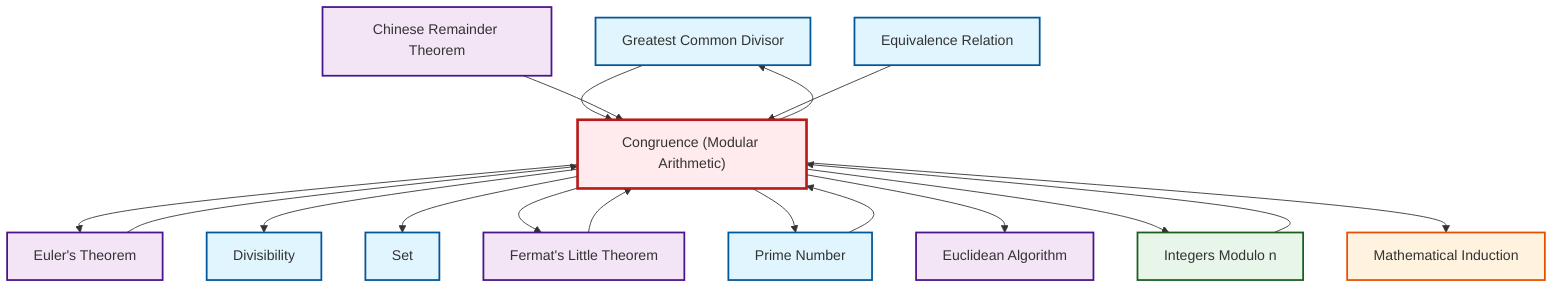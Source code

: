 graph TD
    classDef definition fill:#e1f5fe,stroke:#01579b,stroke-width:2px
    classDef theorem fill:#f3e5f5,stroke:#4a148c,stroke-width:2px
    classDef axiom fill:#fff3e0,stroke:#e65100,stroke-width:2px
    classDef example fill:#e8f5e9,stroke:#1b5e20,stroke-width:2px
    classDef current fill:#ffebee,stroke:#b71c1c,stroke-width:3px
    def-divisibility["Divisibility"]:::definition
    def-gcd["Greatest Common Divisor"]:::definition
    thm-euclidean-algorithm["Euclidean Algorithm"]:::theorem
    ex-quotient-integers-mod-n["Integers Modulo n"]:::example
    thm-euler["Euler's Theorem"]:::theorem
    def-equivalence-relation["Equivalence Relation"]:::definition
    def-congruence["Congruence (Modular Arithmetic)"]:::definition
    thm-fermat-little["Fermat's Little Theorem"]:::theorem
    def-set["Set"]:::definition
    ax-induction["Mathematical Induction"]:::axiom
    def-prime["Prime Number"]:::definition
    thm-chinese-remainder["Chinese Remainder Theorem"]:::theorem
    thm-euler --> def-congruence
    def-congruence --> thm-euler
    def-congruence --> def-divisibility
    def-congruence --> def-set
    def-congruence --> thm-fermat-little
    def-gcd --> def-congruence
    def-congruence --> def-prime
    def-congruence --> thm-euclidean-algorithm
    def-prime --> def-congruence
    ex-quotient-integers-mod-n --> def-congruence
    thm-fermat-little --> def-congruence
    thm-chinese-remainder --> def-congruence
    def-equivalence-relation --> def-congruence
    def-congruence --> ex-quotient-integers-mod-n
    def-congruence --> ax-induction
    def-congruence --> def-gcd
    class def-congruence current